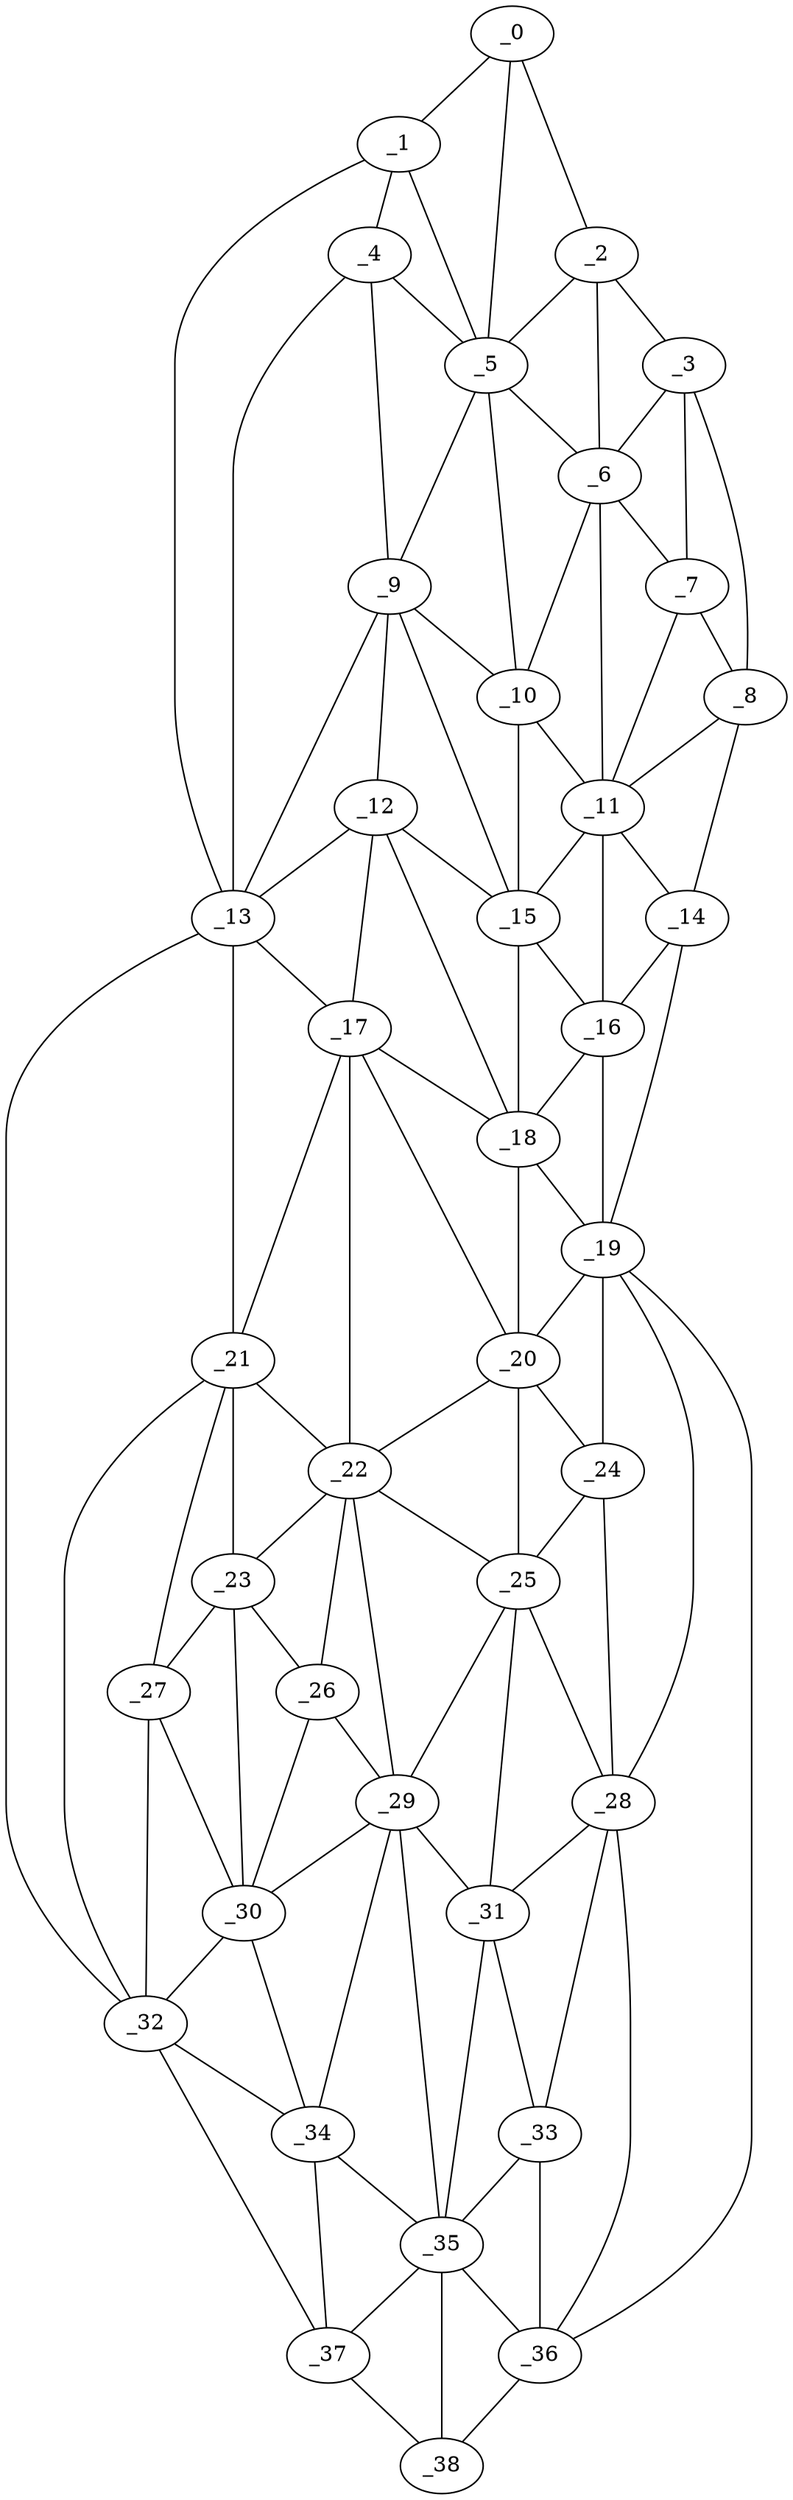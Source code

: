 graph "obj37__210.gxl" {
	_0	 [x=4,
		y=70];
	_1	 [x=7,
		y=78];
	_0 -- _1	 [valence=1];
	_2	 [x=8,
		y=50];
	_0 -- _2	 [valence=1];
	_5	 [x=24,
		y=73];
	_0 -- _5	 [valence=2];
	_4	 [x=21,
		y=79];
	_1 -- _4	 [valence=2];
	_1 -- _5	 [valence=2];
	_13	 [x=47,
		y=85];
	_1 -- _13	 [valence=1];
	_3	 [x=15,
		y=44];
	_2 -- _3	 [valence=1];
	_2 -- _5	 [valence=1];
	_6	 [x=26,
		y=50];
	_2 -- _6	 [valence=2];
	_3 -- _6	 [valence=2];
	_7	 [x=28,
		y=36];
	_3 -- _7	 [valence=2];
	_8	 [x=34,
		y=31];
	_3 -- _8	 [valence=1];
	_4 -- _5	 [valence=2];
	_9	 [x=35,
		y=70];
	_4 -- _9	 [valence=2];
	_4 -- _13	 [valence=2];
	_5 -- _6	 [valence=2];
	_5 -- _9	 [valence=1];
	_10	 [x=36,
		y=56];
	_5 -- _10	 [valence=1];
	_6 -- _7	 [valence=1];
	_6 -- _10	 [valence=2];
	_11	 [x=40,
		y=38];
	_6 -- _11	 [valence=1];
	_7 -- _8	 [valence=1];
	_7 -- _11	 [valence=2];
	_8 -- _11	 [valence=1];
	_14	 [x=48,
		y=27];
	_8 -- _14	 [valence=1];
	_9 -- _10	 [valence=2];
	_12	 [x=47,
		y=75];
	_9 -- _12	 [valence=2];
	_9 -- _13	 [valence=1];
	_15	 [x=48,
		y=58];
	_9 -- _15	 [valence=2];
	_10 -- _11	 [valence=2];
	_10 -- _15	 [valence=2];
	_11 -- _14	 [valence=1];
	_11 -- _15	 [valence=2];
	_16	 [x=49,
		y=37];
	_11 -- _16	 [valence=2];
	_12 -- _13	 [valence=1];
	_12 -- _15	 [valence=2];
	_17	 [x=55,
		y=78];
	_12 -- _17	 [valence=2];
	_18	 [x=56,
		y=57];
	_12 -- _18	 [valence=2];
	_13 -- _17	 [valence=2];
	_21	 [x=72,
		y=86];
	_13 -- _21	 [valence=2];
	_32	 [x=99,
		y=91];
	_13 -- _32	 [valence=1];
	_14 -- _16	 [valence=2];
	_19	 [x=66,
		y=29];
	_14 -- _19	 [valence=1];
	_15 -- _16	 [valence=2];
	_15 -- _18	 [valence=2];
	_16 -- _18	 [valence=2];
	_16 -- _19	 [valence=1];
	_17 -- _18	 [valence=1];
	_20	 [x=71,
		y=56];
	_17 -- _20	 [valence=2];
	_17 -- _21	 [valence=1];
	_22	 [x=78,
		y=62];
	_17 -- _22	 [valence=2];
	_18 -- _19	 [valence=2];
	_18 -- _20	 [valence=1];
	_19 -- _20	 [valence=2];
	_24	 [x=80,
		y=39];
	_19 -- _24	 [valence=2];
	_28	 [x=87,
		y=41];
	_19 -- _28	 [valence=1];
	_36	 [x=108,
		y=48];
	_19 -- _36	 [valence=1];
	_20 -- _22	 [valence=1];
	_20 -- _24	 [valence=1];
	_25	 [x=82,
		y=57];
	_20 -- _25	 [valence=1];
	_21 -- _22	 [valence=1];
	_23	 [x=79,
		y=83];
	_21 -- _23	 [valence=1];
	_27	 [x=86,
		y=86];
	_21 -- _27	 [valence=2];
	_21 -- _32	 [valence=1];
	_22 -- _23	 [valence=1];
	_22 -- _25	 [valence=1];
	_26	 [x=84,
		y=76];
	_22 -- _26	 [valence=2];
	_29	 [x=87,
		y=68];
	_22 -- _29	 [valence=1];
	_23 -- _26	 [valence=2];
	_23 -- _27	 [valence=2];
	_30	 [x=89,
		y=82];
	_23 -- _30	 [valence=1];
	_24 -- _25	 [valence=2];
	_24 -- _28	 [valence=1];
	_25 -- _28	 [valence=2];
	_25 -- _29	 [valence=2];
	_31	 [x=93,
		y=58];
	_25 -- _31	 [valence=2];
	_26 -- _29	 [valence=2];
	_26 -- _30	 [valence=2];
	_27 -- _30	 [valence=1];
	_27 -- _32	 [valence=1];
	_28 -- _31	 [valence=2];
	_33	 [x=102,
		y=55];
	_28 -- _33	 [valence=2];
	_28 -- _36	 [valence=2];
	_29 -- _30	 [valence=2];
	_29 -- _31	 [valence=1];
	_34	 [x=105,
		y=76];
	_29 -- _34	 [valence=1];
	_35	 [x=106,
		y=70];
	_29 -- _35	 [valence=2];
	_30 -- _32	 [valence=2];
	_30 -- _34	 [valence=2];
	_31 -- _33	 [valence=2];
	_31 -- _35	 [valence=2];
	_32 -- _34	 [valence=1];
	_37	 [x=115,
		y=82];
	_32 -- _37	 [valence=1];
	_33 -- _35	 [valence=2];
	_33 -- _36	 [valence=2];
	_34 -- _35	 [valence=2];
	_34 -- _37	 [valence=1];
	_35 -- _36	 [valence=1];
	_35 -- _37	 [valence=2];
	_38	 [x=125,
		y=71];
	_35 -- _38	 [valence=2];
	_36 -- _38	 [valence=1];
	_37 -- _38	 [valence=1];
}
